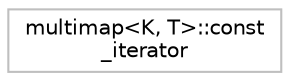 digraph "Graphical Class Hierarchy"
{
 // INTERACTIVE_SVG=YES
  bgcolor="transparent";
  edge [fontname="Helvetica",fontsize="10",labelfontname="Helvetica",labelfontsize="10"];
  node [fontname="Helvetica",fontsize="10",shape=record];
  rankdir="LR";
  Node1 [label="multimap\<K, T\>::const\l_iterator",height=0.2,width=0.4,color="grey75",tooltip="STL iterator class. "];
}
